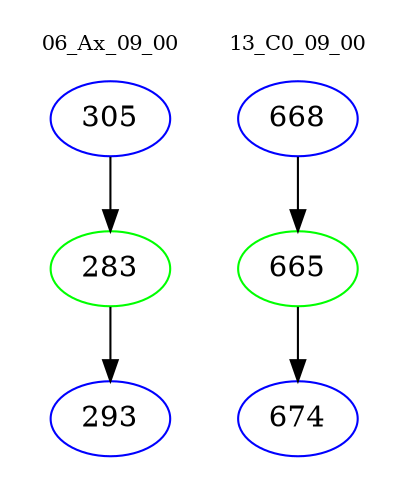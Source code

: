 digraph{
subgraph cluster_0 {
color = white
label = "06_Ax_09_00";
fontsize=10;
T0_305 [label="305", color="blue"]
T0_305 -> T0_283 [color="black"]
T0_283 [label="283", color="green"]
T0_283 -> T0_293 [color="black"]
T0_293 [label="293", color="blue"]
}
subgraph cluster_1 {
color = white
label = "13_C0_09_00";
fontsize=10;
T1_668 [label="668", color="blue"]
T1_668 -> T1_665 [color="black"]
T1_665 [label="665", color="green"]
T1_665 -> T1_674 [color="black"]
T1_674 [label="674", color="blue"]
}
}
